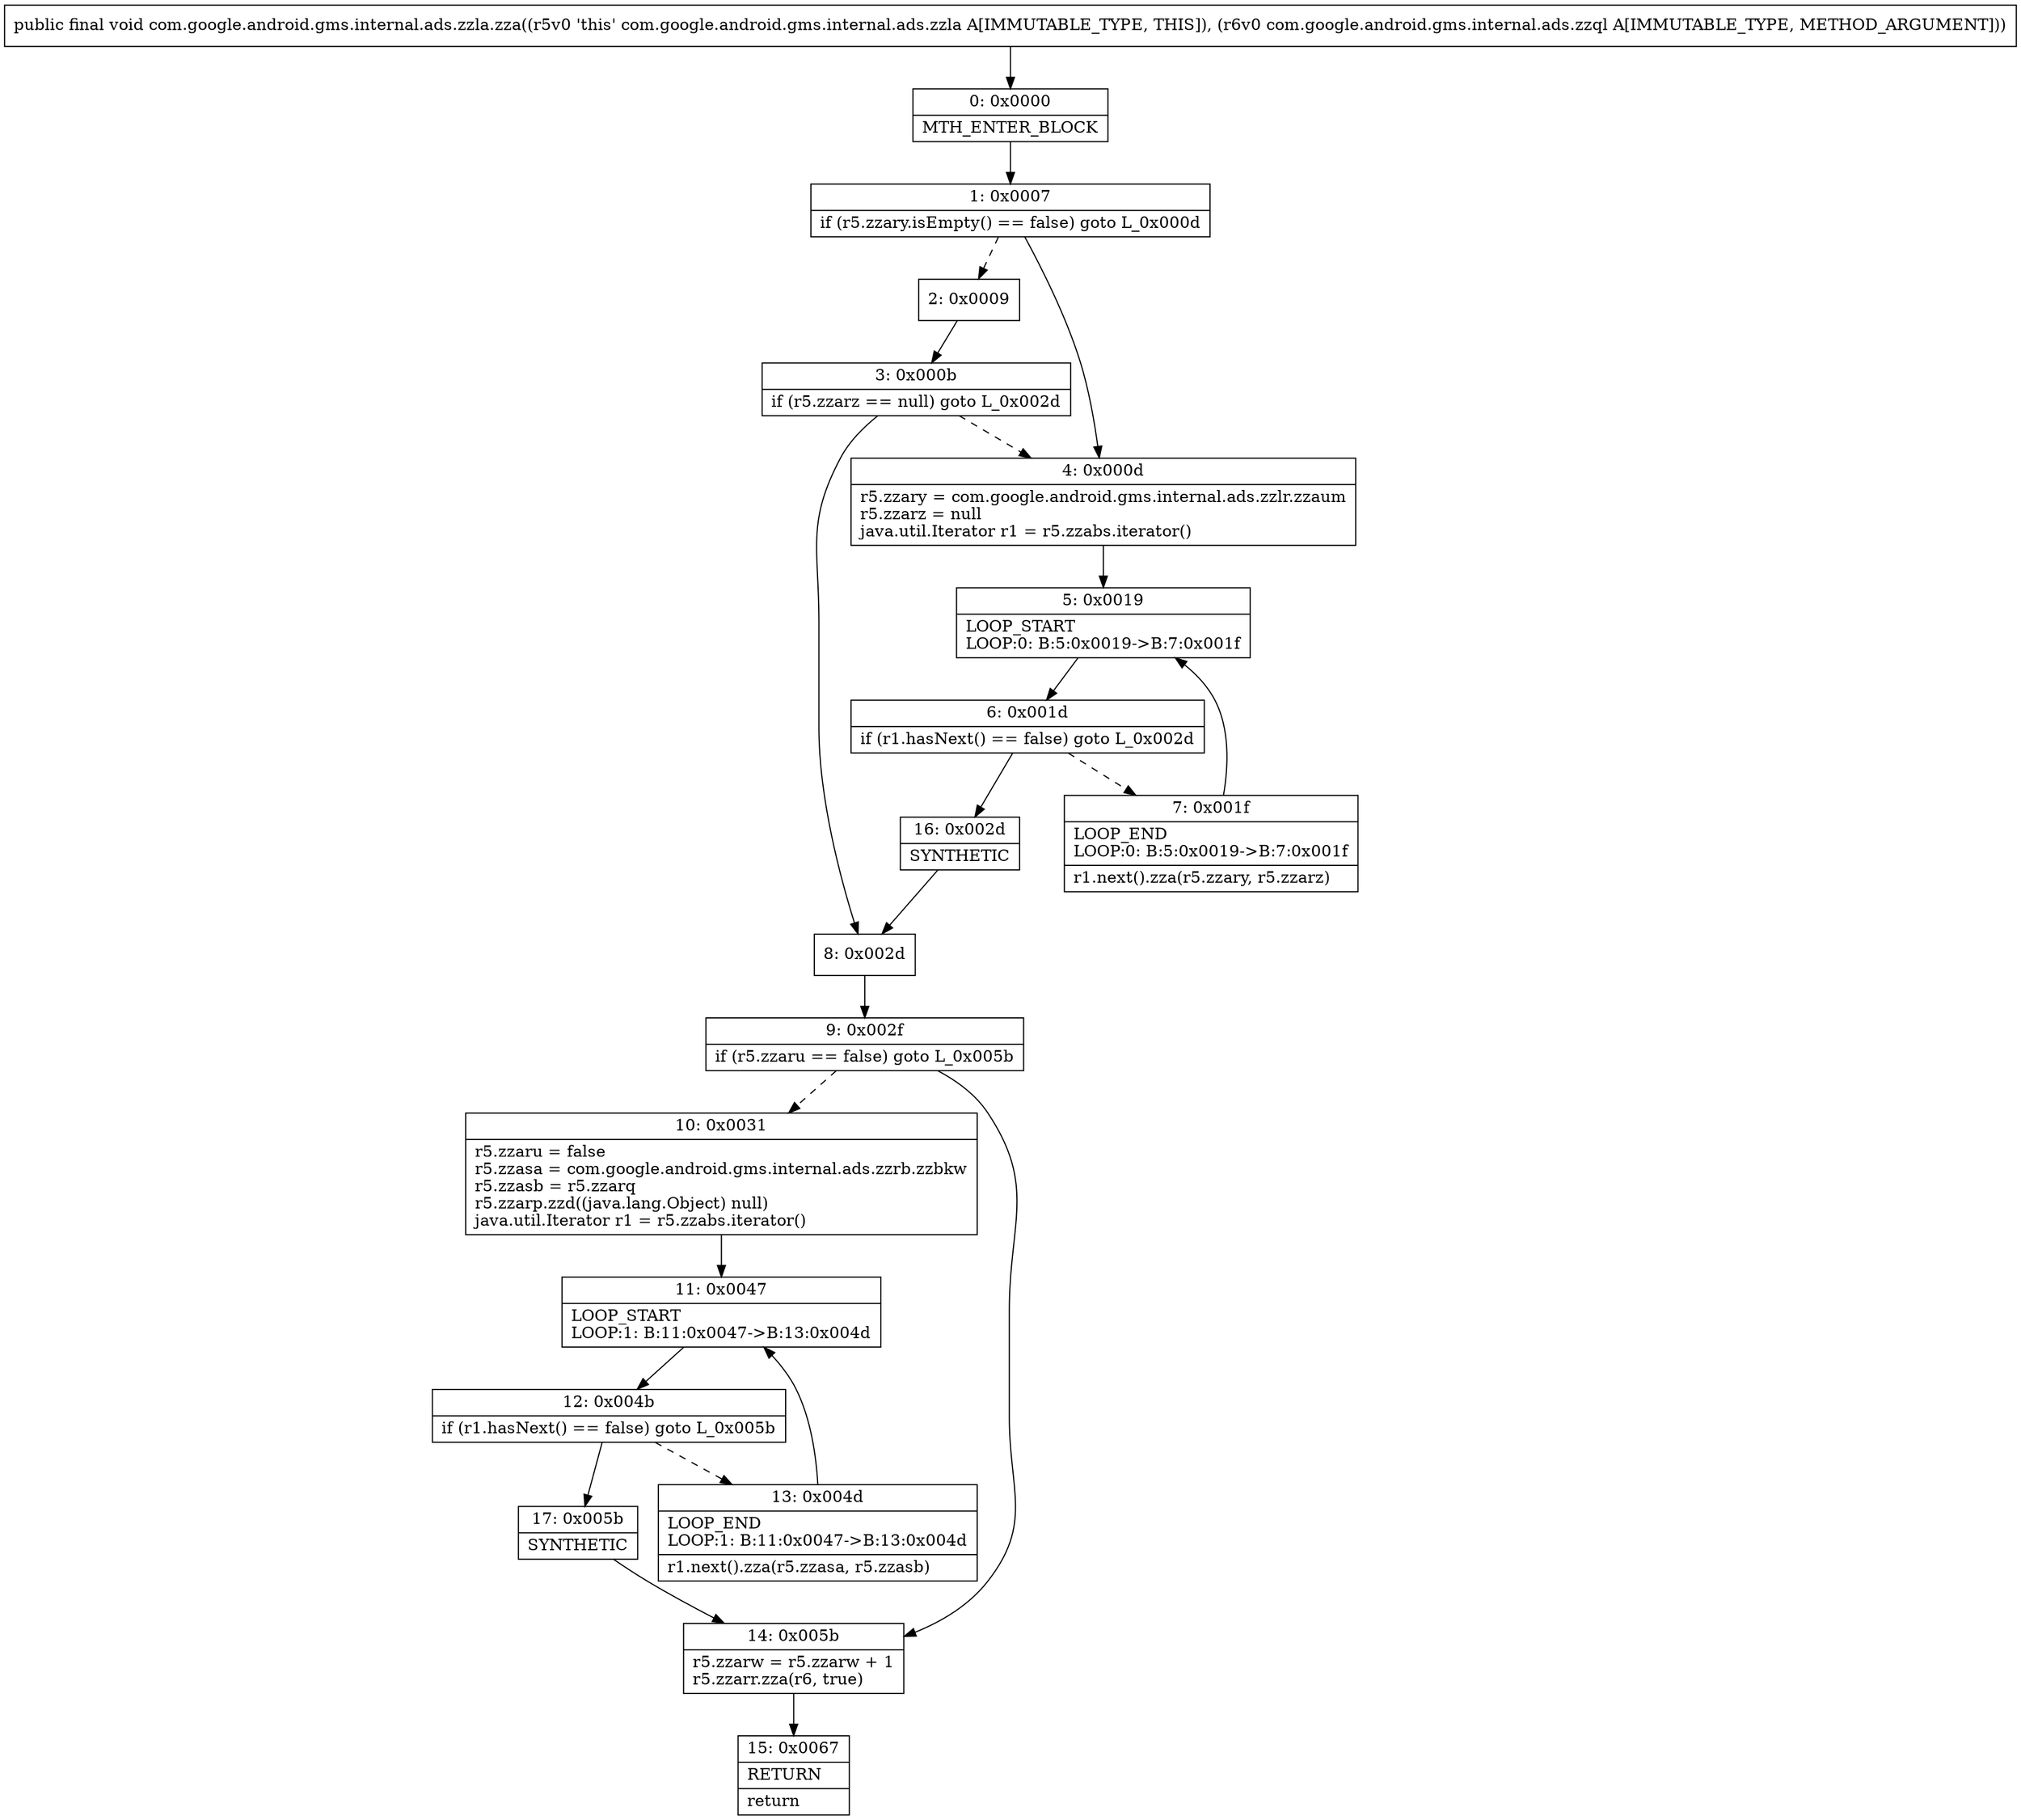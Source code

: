 digraph "CFG forcom.google.android.gms.internal.ads.zzla.zza(Lcom\/google\/android\/gms\/internal\/ads\/zzql;)V" {
Node_0 [shape=record,label="{0\:\ 0x0000|MTH_ENTER_BLOCK\l}"];
Node_1 [shape=record,label="{1\:\ 0x0007|if (r5.zzary.isEmpty() == false) goto L_0x000d\l}"];
Node_2 [shape=record,label="{2\:\ 0x0009}"];
Node_3 [shape=record,label="{3\:\ 0x000b|if (r5.zzarz == null) goto L_0x002d\l}"];
Node_4 [shape=record,label="{4\:\ 0x000d|r5.zzary = com.google.android.gms.internal.ads.zzlr.zzaum\lr5.zzarz = null\ljava.util.Iterator r1 = r5.zzabs.iterator()\l}"];
Node_5 [shape=record,label="{5\:\ 0x0019|LOOP_START\lLOOP:0: B:5:0x0019\-\>B:7:0x001f\l}"];
Node_6 [shape=record,label="{6\:\ 0x001d|if (r1.hasNext() == false) goto L_0x002d\l}"];
Node_7 [shape=record,label="{7\:\ 0x001f|LOOP_END\lLOOP:0: B:5:0x0019\-\>B:7:0x001f\l|r1.next().zza(r5.zzary, r5.zzarz)\l}"];
Node_8 [shape=record,label="{8\:\ 0x002d}"];
Node_9 [shape=record,label="{9\:\ 0x002f|if (r5.zzaru == false) goto L_0x005b\l}"];
Node_10 [shape=record,label="{10\:\ 0x0031|r5.zzaru = false\lr5.zzasa = com.google.android.gms.internal.ads.zzrb.zzbkw\lr5.zzasb = r5.zzarq\lr5.zzarp.zzd((java.lang.Object) null)\ljava.util.Iterator r1 = r5.zzabs.iterator()\l}"];
Node_11 [shape=record,label="{11\:\ 0x0047|LOOP_START\lLOOP:1: B:11:0x0047\-\>B:13:0x004d\l}"];
Node_12 [shape=record,label="{12\:\ 0x004b|if (r1.hasNext() == false) goto L_0x005b\l}"];
Node_13 [shape=record,label="{13\:\ 0x004d|LOOP_END\lLOOP:1: B:11:0x0047\-\>B:13:0x004d\l|r1.next().zza(r5.zzasa, r5.zzasb)\l}"];
Node_14 [shape=record,label="{14\:\ 0x005b|r5.zzarw = r5.zzarw + 1\lr5.zzarr.zza(r6, true)\l}"];
Node_15 [shape=record,label="{15\:\ 0x0067|RETURN\l|return\l}"];
Node_16 [shape=record,label="{16\:\ 0x002d|SYNTHETIC\l}"];
Node_17 [shape=record,label="{17\:\ 0x005b|SYNTHETIC\l}"];
MethodNode[shape=record,label="{public final void com.google.android.gms.internal.ads.zzla.zza((r5v0 'this' com.google.android.gms.internal.ads.zzla A[IMMUTABLE_TYPE, THIS]), (r6v0 com.google.android.gms.internal.ads.zzql A[IMMUTABLE_TYPE, METHOD_ARGUMENT])) }"];
MethodNode -> Node_0;
Node_0 -> Node_1;
Node_1 -> Node_2[style=dashed];
Node_1 -> Node_4;
Node_2 -> Node_3;
Node_3 -> Node_4[style=dashed];
Node_3 -> Node_8;
Node_4 -> Node_5;
Node_5 -> Node_6;
Node_6 -> Node_7[style=dashed];
Node_6 -> Node_16;
Node_7 -> Node_5;
Node_8 -> Node_9;
Node_9 -> Node_10[style=dashed];
Node_9 -> Node_14;
Node_10 -> Node_11;
Node_11 -> Node_12;
Node_12 -> Node_13[style=dashed];
Node_12 -> Node_17;
Node_13 -> Node_11;
Node_14 -> Node_15;
Node_16 -> Node_8;
Node_17 -> Node_14;
}

